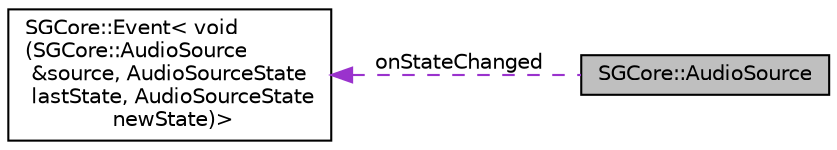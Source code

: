 digraph "SGCore::AudioSource"
{
 // LATEX_PDF_SIZE
  edge [fontname="Helvetica",fontsize="10",labelfontname="Helvetica",labelfontsize="10"];
  node [fontname="Helvetica",fontsize="10",shape=record];
  rankdir="LR";
  Node1 [label="SGCore::AudioSource",height=0.2,width=0.4,color="black", fillcolor="grey75", style="filled", fontcolor="black",tooltip=" "];
  Node2 -> Node1 [dir="back",color="darkorchid3",fontsize="10",style="dashed",label=" onStateChanged" ,fontname="Helvetica"];
  Node2 [label="SGCore::Event\< void\l(SGCore::AudioSource\l &source, AudioSourceState\l lastState, AudioSourceState\l newState)\>",height=0.2,width=0.4,color="black", fillcolor="white", style="filled",URL="$structSGCore_1_1Event.html",tooltip=" "];
}

